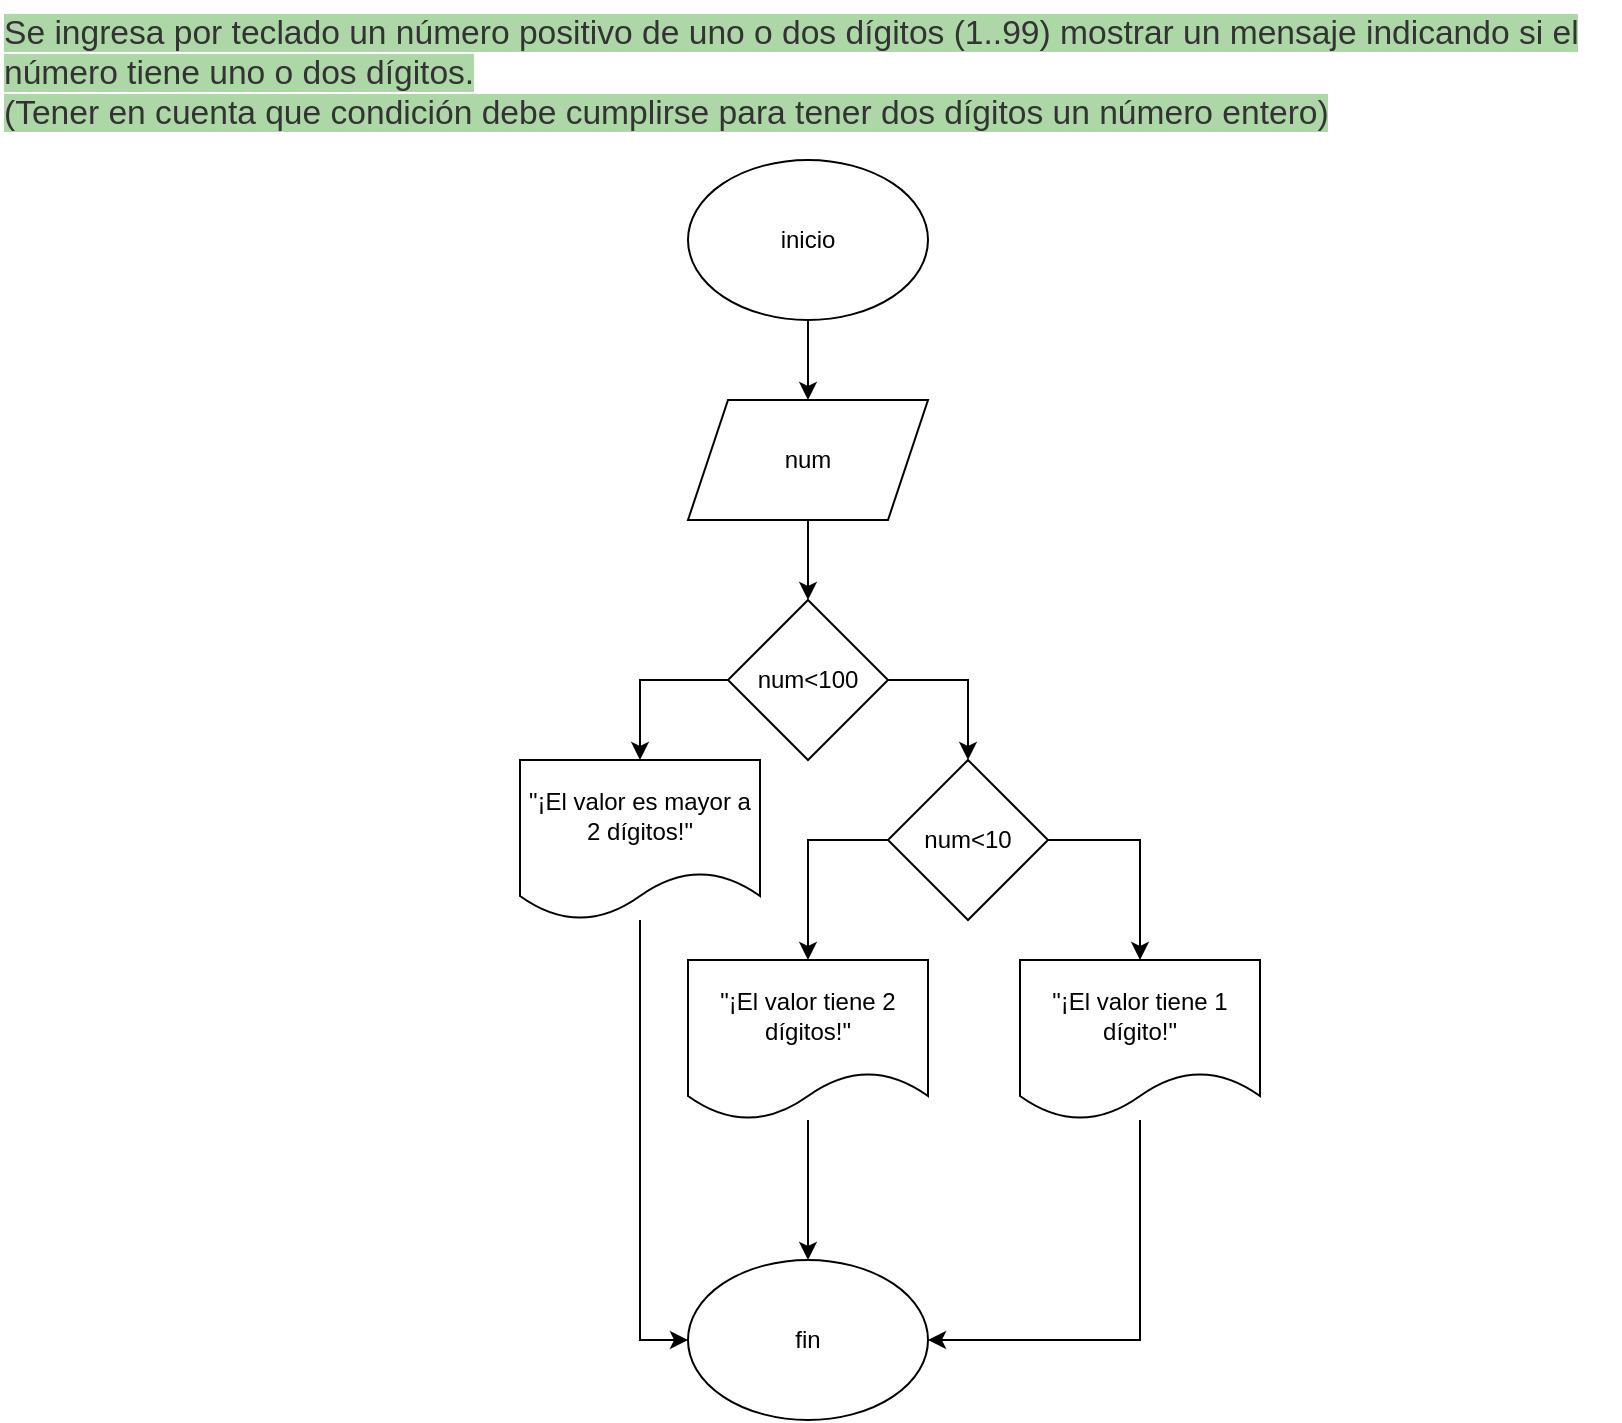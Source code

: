 <mxfile version="20.6.1" type="device"><diagram id="nF0p7GDZhWHpJp0WvJJK" name="Página-1"><mxGraphModel dx="825" dy="485" grid="1" gridSize="10" guides="1" tooltips="1" connect="1" arrows="1" fold="1" page="1" pageScale="1" pageWidth="827" pageHeight="1169" math="0" shadow="0"><root><mxCell id="0"/><mxCell id="1" parent="0"/><mxCell id="16vAReXMJRnI23deNscQ-1" value="&lt;span style=&quot;color: rgb(51, 51, 51); font-family: sans-serif, arial; font-size: 16.8px; font-style: normal; font-variant-ligatures: normal; font-variant-caps: normal; font-weight: 400; letter-spacing: normal; orphans: 2; text-align: left; text-indent: 0px; text-transform: none; widows: 2; word-spacing: 0px; -webkit-text-stroke-width: 0px; background-color: rgb(174, 215, 168); text-decoration-thickness: initial; text-decoration-style: initial; text-decoration-color: initial; float: none; display: inline !important;&quot;&gt;Se ingresa por teclado un número positivo de uno o dos dígitos (1..99) mostrar un mensaje indicando si el número tiene uno o dos dígitos.&lt;/span&gt;&lt;br style=&quot;box-sizing: border-box; color: rgb(51, 51, 51); font-family: sans-serif, arial; font-size: 16.8px; font-style: normal; font-variant-ligatures: normal; font-variant-caps: normal; font-weight: 400; letter-spacing: normal; orphans: 2; text-align: left; text-indent: 0px; text-transform: none; widows: 2; word-spacing: 0px; -webkit-text-stroke-width: 0px; background-color: rgb(174, 215, 168); text-decoration-thickness: initial; text-decoration-style: initial; text-decoration-color: initial;&quot;&gt;&lt;span style=&quot;color: rgb(51, 51, 51); font-family: sans-serif, arial; font-size: 16.8px; font-style: normal; font-variant-ligatures: normal; font-variant-caps: normal; font-weight: 400; letter-spacing: normal; orphans: 2; text-align: left; text-indent: 0px; text-transform: none; widows: 2; word-spacing: 0px; -webkit-text-stroke-width: 0px; background-color: rgb(174, 215, 168); text-decoration-thickness: initial; text-decoration-style: initial; text-decoration-color: initial; float: none; display: inline !important;&quot;&gt;(Tener en cuenta que condición debe cumplirse para tener dos dígitos un número entero)&lt;/span&gt;" style="text;whiteSpace=wrap;html=1;" vertex="1" parent="1"><mxGeometry x="10" y="10" width="810" height="80" as="geometry"/></mxCell><mxCell id="16vAReXMJRnI23deNscQ-16" value="" style="edgeStyle=orthogonalEdgeStyle;rounded=0;orthogonalLoop=1;jettySize=auto;html=1;" edge="1" parent="1" source="16vAReXMJRnI23deNscQ-2" target="16vAReXMJRnI23deNscQ-3"><mxGeometry relative="1" as="geometry"/></mxCell><mxCell id="16vAReXMJRnI23deNscQ-2" value="inicio" style="ellipse;whiteSpace=wrap;html=1;" vertex="1" parent="1"><mxGeometry x="354" y="90" width="120" height="80" as="geometry"/></mxCell><mxCell id="16vAReXMJRnI23deNscQ-17" value="" style="edgeStyle=orthogonalEdgeStyle;rounded=0;orthogonalLoop=1;jettySize=auto;html=1;" edge="1" parent="1" source="16vAReXMJRnI23deNscQ-3" target="16vAReXMJRnI23deNscQ-4"><mxGeometry relative="1" as="geometry"/></mxCell><mxCell id="16vAReXMJRnI23deNscQ-3" value="num" style="shape=parallelogram;perimeter=parallelogramPerimeter;whiteSpace=wrap;html=1;fixedSize=1;" vertex="1" parent="1"><mxGeometry x="354" y="210" width="120" height="60" as="geometry"/></mxCell><mxCell id="16vAReXMJRnI23deNscQ-8" style="edgeStyle=orthogonalEdgeStyle;rounded=0;orthogonalLoop=1;jettySize=auto;html=1;exitX=0;exitY=0.5;exitDx=0;exitDy=0;" edge="1" parent="1" source="16vAReXMJRnI23deNscQ-4" target="16vAReXMJRnI23deNscQ-7"><mxGeometry relative="1" as="geometry"/></mxCell><mxCell id="16vAReXMJRnI23deNscQ-10" style="edgeStyle=orthogonalEdgeStyle;rounded=0;orthogonalLoop=1;jettySize=auto;html=1;exitX=1;exitY=0.5;exitDx=0;exitDy=0;entryX=0.5;entryY=0;entryDx=0;entryDy=0;" edge="1" parent="1" source="16vAReXMJRnI23deNscQ-4" target="16vAReXMJRnI23deNscQ-5"><mxGeometry relative="1" as="geometry"/></mxCell><mxCell id="16vAReXMJRnI23deNscQ-4" value="num&amp;lt;100" style="rhombus;whiteSpace=wrap;html=1;" vertex="1" parent="1"><mxGeometry x="374" y="310" width="80" height="80" as="geometry"/></mxCell><mxCell id="16vAReXMJRnI23deNscQ-13" style="edgeStyle=orthogonalEdgeStyle;rounded=0;orthogonalLoop=1;jettySize=auto;html=1;exitX=0;exitY=0.5;exitDx=0;exitDy=0;entryX=0.5;entryY=0;entryDx=0;entryDy=0;" edge="1" parent="1" source="16vAReXMJRnI23deNscQ-5" target="16vAReXMJRnI23deNscQ-12"><mxGeometry relative="1" as="geometry"/></mxCell><mxCell id="16vAReXMJRnI23deNscQ-14" style="edgeStyle=orthogonalEdgeStyle;rounded=0;orthogonalLoop=1;jettySize=auto;html=1;exitX=1;exitY=0.5;exitDx=0;exitDy=0;" edge="1" parent="1" source="16vAReXMJRnI23deNscQ-5" target="16vAReXMJRnI23deNscQ-11"><mxGeometry relative="1" as="geometry"/></mxCell><mxCell id="16vAReXMJRnI23deNscQ-5" value="num&amp;lt;10" style="rhombus;whiteSpace=wrap;html=1;" vertex="1" parent="1"><mxGeometry x="454" y="390" width="80" height="80" as="geometry"/></mxCell><mxCell id="16vAReXMJRnI23deNscQ-21" style="edgeStyle=orthogonalEdgeStyle;rounded=0;orthogonalLoop=1;jettySize=auto;html=1;entryX=0;entryY=0.5;entryDx=0;entryDy=0;" edge="1" parent="1" source="16vAReXMJRnI23deNscQ-7" target="16vAReXMJRnI23deNscQ-15"><mxGeometry relative="1" as="geometry"/></mxCell><mxCell id="16vAReXMJRnI23deNscQ-7" value="&quot;¡El valor es mayor a 2 dígitos!&quot;" style="shape=document;whiteSpace=wrap;html=1;boundedLbl=1;" vertex="1" parent="1"><mxGeometry x="270" y="390" width="120" height="80" as="geometry"/></mxCell><mxCell id="16vAReXMJRnI23deNscQ-23" style="edgeStyle=orthogonalEdgeStyle;rounded=0;orthogonalLoop=1;jettySize=auto;html=1;entryX=1;entryY=0.5;entryDx=0;entryDy=0;" edge="1" parent="1" source="16vAReXMJRnI23deNscQ-11" target="16vAReXMJRnI23deNscQ-15"><mxGeometry relative="1" as="geometry"><Array as="points"><mxPoint x="580" y="680"/></Array></mxGeometry></mxCell><mxCell id="16vAReXMJRnI23deNscQ-11" value="&quot;¡El valor tiene 1 dígito!&quot;" style="shape=document;whiteSpace=wrap;html=1;boundedLbl=1;" vertex="1" parent="1"><mxGeometry x="520" y="490" width="120" height="80" as="geometry"/></mxCell><mxCell id="16vAReXMJRnI23deNscQ-22" style="edgeStyle=orthogonalEdgeStyle;rounded=0;orthogonalLoop=1;jettySize=auto;html=1;entryX=0.5;entryY=0;entryDx=0;entryDy=0;" edge="1" parent="1" source="16vAReXMJRnI23deNscQ-12" target="16vAReXMJRnI23deNscQ-15"><mxGeometry relative="1" as="geometry"/></mxCell><mxCell id="16vAReXMJRnI23deNscQ-12" value="&quot;¡El valor tiene 2 dígitos!&quot;" style="shape=document;whiteSpace=wrap;html=1;boundedLbl=1;" vertex="1" parent="1"><mxGeometry x="354" y="490" width="120" height="80" as="geometry"/></mxCell><mxCell id="16vAReXMJRnI23deNscQ-15" value="fin" style="ellipse;whiteSpace=wrap;html=1;" vertex="1" parent="1"><mxGeometry x="354" y="640" width="120" height="80" as="geometry"/></mxCell></root></mxGraphModel></diagram></mxfile>